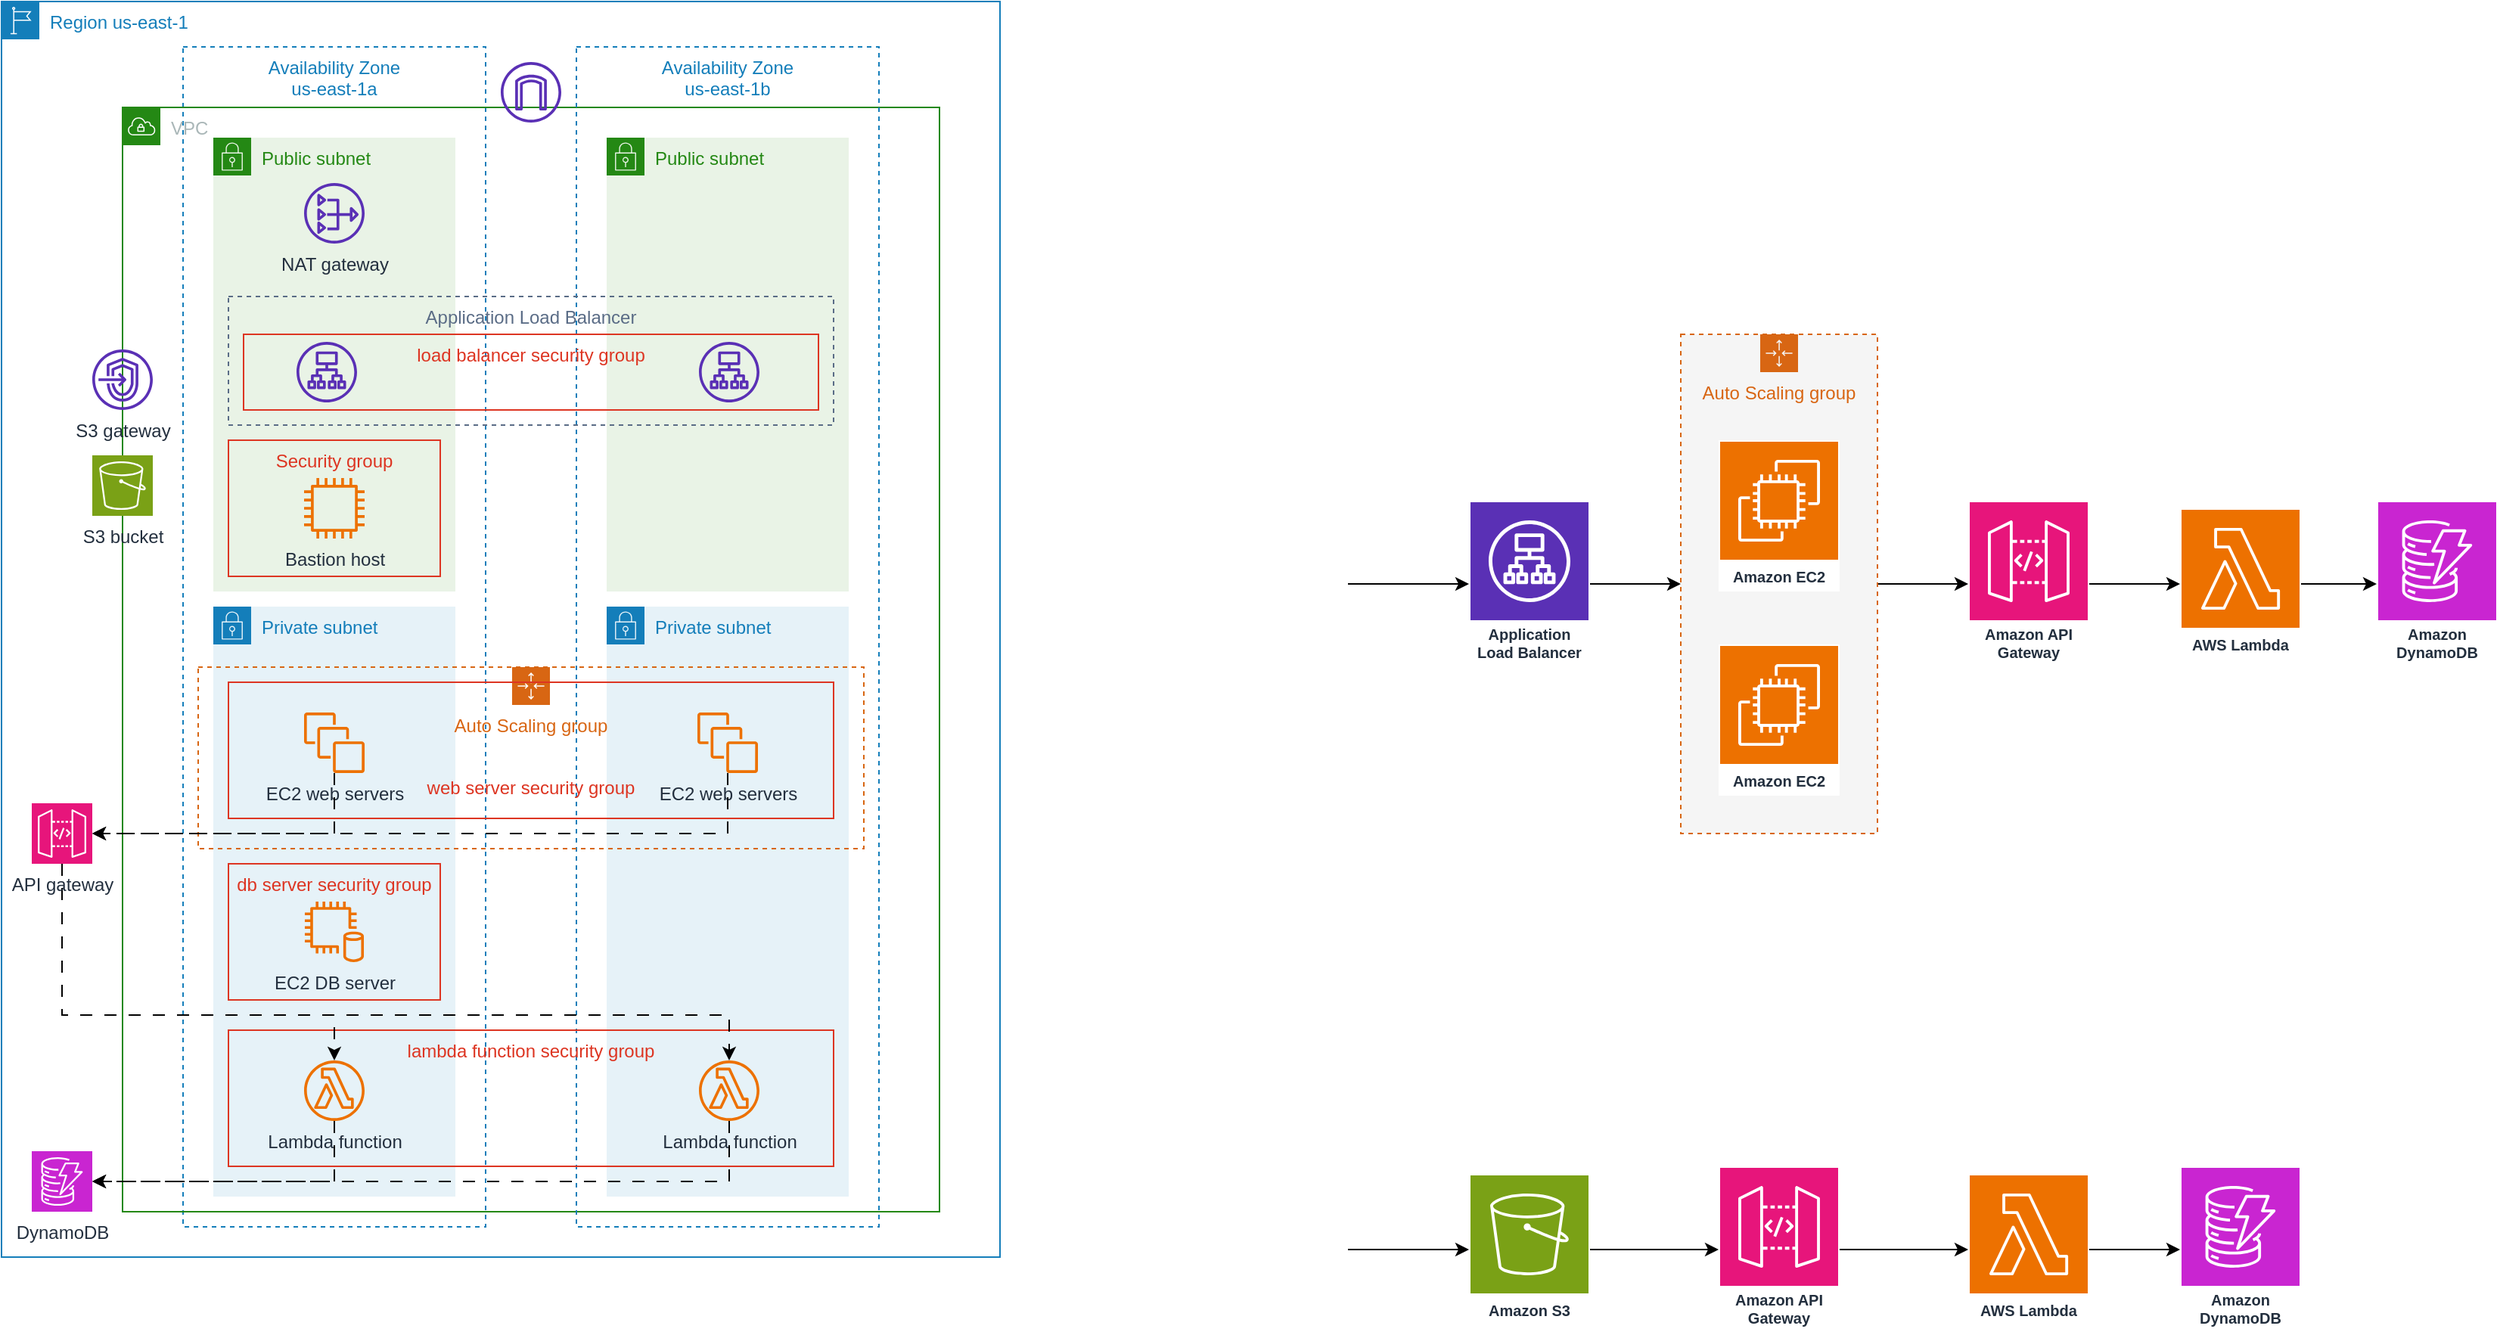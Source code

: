 <mxfile version="22.1.4" type="github">
  <diagram name="Page-1" id="oo4sw1ZovJsQ9x0L9Uaq">
    <mxGraphModel dx="1536" dy="880" grid="1" gridSize="10" guides="1" tooltips="1" connect="1" arrows="1" fold="1" page="1" pageScale="1" pageWidth="850" pageHeight="1100" math="0" shadow="0">
      <root>
        <mxCell id="0" />
        <mxCell id="1" parent="0" />
        <mxCell id="sCwukaSVy6SD4ue5wl9c-1" value="Region us-east-1" style="points=[[0,0],[0.25,0],[0.5,0],[0.75,0],[1,0],[1,0.25],[1,0.5],[1,0.75],[1,1],[0.75,1],[0.5,1],[0.25,1],[0,1],[0,0.75],[0,0.5],[0,0.25]];outlineConnect=0;gradientColor=none;html=1;whiteSpace=wrap;fontSize=12;fontStyle=0;shape=mxgraph.aws4.group;grIcon=mxgraph.aws4.group_region;strokeColor=#147EBA;fillColor=none;verticalAlign=top;align=left;spacingLeft=30;fontColor=#147EBA;dashed=0;" vertex="1" parent="1">
          <mxGeometry x="100" y="40" width="660" height="830" as="geometry" />
        </mxCell>
        <mxCell id="sCwukaSVy6SD4ue5wl9c-2" value="Availability Zone&#xa;us-east-1a" style="fillColor=none;strokeColor=#147EBA;dashed=1;verticalAlign=top;fontStyle=0;fontColor=#147EBA;" vertex="1" parent="1">
          <mxGeometry x="220" y="70" width="200" height="780" as="geometry" />
        </mxCell>
        <mxCell id="sCwukaSVy6SD4ue5wl9c-3" value="VPC" style="points=[[0,0],[0.25,0],[0.5,0],[0.75,0],[1,0],[1,0.25],[1,0.5],[1,0.75],[1,1],[0.75,1],[0.5,1],[0.25,1],[0,1],[0,0.75],[0,0.5],[0,0.25]];outlineConnect=0;gradientColor=none;html=1;whiteSpace=wrap;fontSize=12;fontStyle=0;shape=mxgraph.aws4.group;grIcon=mxgraph.aws4.group_vpc;strokeColor=#248814;fillColor=none;verticalAlign=top;align=left;spacingLeft=30;fontColor=#AAB7B8;dashed=0;" vertex="1" parent="1">
          <mxGeometry x="180" y="110" width="540" height="730" as="geometry" />
        </mxCell>
        <mxCell id="sCwukaSVy6SD4ue5wl9c-4" value="Availability Zone&#xa;us-east-1b" style="fillColor=none;strokeColor=#147EBA;dashed=1;verticalAlign=top;fontStyle=0;fontColor=#147EBA;" vertex="1" parent="1">
          <mxGeometry x="480" y="70" width="200" height="780" as="geometry" />
        </mxCell>
        <mxCell id="sCwukaSVy6SD4ue5wl9c-5" value="Private subnet" style="points=[[0,0],[0.25,0],[0.5,0],[0.75,0],[1,0],[1,0.25],[1,0.5],[1,0.75],[1,1],[0.75,1],[0.5,1],[0.25,1],[0,1],[0,0.75],[0,0.5],[0,0.25]];outlineConnect=0;gradientColor=none;html=1;whiteSpace=wrap;fontSize=12;fontStyle=0;shape=mxgraph.aws4.group;grIcon=mxgraph.aws4.group_security_group;grStroke=0;strokeColor=#147EBA;fillColor=#E6F2F8;verticalAlign=top;align=left;spacingLeft=30;fontColor=#147EBA;dashed=0;" vertex="1" parent="1">
          <mxGeometry x="500" y="440" width="160" height="390" as="geometry" />
        </mxCell>
        <mxCell id="sCwukaSVy6SD4ue5wl9c-6" value="Private subnet" style="points=[[0,0],[0.25,0],[0.5,0],[0.75,0],[1,0],[1,0.25],[1,0.5],[1,0.75],[1,1],[0.75,1],[0.5,1],[0.25,1],[0,1],[0,0.75],[0,0.5],[0,0.25]];outlineConnect=0;gradientColor=none;html=1;whiteSpace=wrap;fontSize=12;fontStyle=0;shape=mxgraph.aws4.group;grIcon=mxgraph.aws4.group_security_group;grStroke=0;strokeColor=#147EBA;fillColor=#E6F2F8;verticalAlign=top;align=left;spacingLeft=30;fontColor=#147EBA;dashed=0;" vertex="1" parent="1">
          <mxGeometry x="240" y="440" width="160" height="390" as="geometry" />
        </mxCell>
        <mxCell id="sCwukaSVy6SD4ue5wl9c-7" value="lambda function security group" style="fillColor=none;strokeColor=#DD3522;verticalAlign=top;fontStyle=0;fontColor=#DD3522;" vertex="1" parent="1">
          <mxGeometry x="250" y="720" width="400" height="90" as="geometry" />
        </mxCell>
        <mxCell id="sCwukaSVy6SD4ue5wl9c-8" value="db server security group" style="fillColor=none;strokeColor=#DD3522;verticalAlign=top;fontStyle=0;fontColor=#DD3522;" vertex="1" parent="1">
          <mxGeometry x="250" y="610" width="140" height="90" as="geometry" />
        </mxCell>
        <mxCell id="sCwukaSVy6SD4ue5wl9c-9" value="Auto Scaling group" style="points=[[0,0],[0.25,0],[0.5,0],[0.75,0],[1,0],[1,0.25],[1,0.5],[1,0.75],[1,1],[0.75,1],[0.5,1],[0.25,1],[0,1],[0,0.75],[0,0.5],[0,0.25]];outlineConnect=0;gradientColor=none;html=1;whiteSpace=wrap;fontSize=12;fontStyle=0;shape=mxgraph.aws4.groupCenter;grIcon=mxgraph.aws4.group_auto_scaling_group;grStroke=1;strokeColor=#D86613;fillColor=none;verticalAlign=top;align=center;fontColor=#D86613;dashed=1;spacingTop=25;" vertex="1" parent="1">
          <mxGeometry x="230" y="480" width="440" height="120" as="geometry" />
        </mxCell>
        <mxCell id="sCwukaSVy6SD4ue5wl9c-10" value="&#xa;&#xa;&#xa;&#xa;web server security group" style="fillColor=none;strokeColor=#DD3522;verticalAlign=top;fontStyle=0;fontColor=#DD3522;" vertex="1" parent="1">
          <mxGeometry x="250" y="490" width="400" height="90" as="geometry" />
        </mxCell>
        <mxCell id="sCwukaSVy6SD4ue5wl9c-11" value="Public subnet" style="points=[[0,0],[0.25,0],[0.5,0],[0.75,0],[1,0],[1,0.25],[1,0.5],[1,0.75],[1,1],[0.75,1],[0.5,1],[0.25,1],[0,1],[0,0.75],[0,0.5],[0,0.25]];outlineConnect=0;gradientColor=none;html=1;whiteSpace=wrap;fontSize=12;fontStyle=0;shape=mxgraph.aws4.group;grIcon=mxgraph.aws4.group_security_group;grStroke=0;strokeColor=#248814;fillColor=#E9F3E6;verticalAlign=top;align=left;spacingLeft=30;fontColor=#248814;dashed=0;" vertex="1" parent="1">
          <mxGeometry x="240" y="130" width="160" height="300" as="geometry" />
        </mxCell>
        <mxCell id="sCwukaSVy6SD4ue5wl9c-12" value="Public subnet" style="points=[[0,0],[0.25,0],[0.5,0],[0.75,0],[1,0],[1,0.25],[1,0.5],[1,0.75],[1,1],[0.75,1],[0.5,1],[0.25,1],[0,1],[0,0.75],[0,0.5],[0,0.25]];outlineConnect=0;gradientColor=none;html=1;whiteSpace=wrap;fontSize=12;fontStyle=0;shape=mxgraph.aws4.group;grIcon=mxgraph.aws4.group_security_group;grStroke=0;strokeColor=#248814;fillColor=#E9F3E6;verticalAlign=top;align=left;spacingLeft=30;fontColor=#248814;dashed=0;" vertex="1" parent="1">
          <mxGeometry x="500" y="130" width="160" height="300" as="geometry" />
        </mxCell>
        <mxCell id="sCwukaSVy6SD4ue5wl9c-13" value="S3 gateway" style="outlineConnect=0;fontColor=#232F3E;gradientColor=none;fillColor=#5A30B5;strokeColor=none;dashed=0;verticalLabelPosition=bottom;verticalAlign=top;align=center;html=1;fontSize=12;fontStyle=0;aspect=fixed;pointerEvents=1;shape=mxgraph.aws4.endpoints;" vertex="1" parent="1">
          <mxGeometry x="160" y="270" width="40" height="40" as="geometry" />
        </mxCell>
        <mxCell id="sCwukaSVy6SD4ue5wl9c-14" value="" style="outlineConnect=0;fontColor=#232F3E;gradientColor=none;fillColor=#5A30B5;strokeColor=none;dashed=0;verticalLabelPosition=bottom;verticalAlign=top;align=center;html=1;fontSize=12;fontStyle=0;aspect=fixed;pointerEvents=1;shape=mxgraph.aws4.application_load_balancer;" vertex="1" parent="1">
          <mxGeometry x="295" y="265" width="40" height="40" as="geometry" />
        </mxCell>
        <mxCell id="sCwukaSVy6SD4ue5wl9c-15" value="" style="outlineConnect=0;fontColor=#232F3E;gradientColor=none;fillColor=#5A30B5;strokeColor=none;dashed=0;verticalLabelPosition=bottom;verticalAlign=top;align=center;html=1;fontSize=12;fontStyle=0;aspect=fixed;pointerEvents=1;shape=mxgraph.aws4.application_load_balancer;" vertex="1" parent="1">
          <mxGeometry x="561" y="265" width="40" height="40" as="geometry" />
        </mxCell>
        <mxCell id="sCwukaSVy6SD4ue5wl9c-16" value="Application Load Balancer" style="fillColor=none;strokeColor=#5A6C86;dashed=1;verticalAlign=top;fontStyle=0;fontColor=#5A6C86;" vertex="1" parent="1">
          <mxGeometry x="250" y="235" width="400" height="85" as="geometry" />
        </mxCell>
        <mxCell id="sCwukaSVy6SD4ue5wl9c-17" value="EC2 DB server" style="sketch=0;outlineConnect=0;fontColor=#232F3E;gradientColor=none;fillColor=#ED7100;strokeColor=none;dashed=0;verticalLabelPosition=bottom;verticalAlign=top;align=center;html=1;fontSize=12;fontStyle=0;aspect=fixed;pointerEvents=1;shape=mxgraph.aws4.db_on_instance2;" vertex="1" parent="1">
          <mxGeometry x="300" y="635" width="40" height="40" as="geometry" />
        </mxCell>
        <mxCell id="sCwukaSVy6SD4ue5wl9c-18" value="S3 bucket" style="sketch=0;points=[[0,0,0],[0.25,0,0],[0.5,0,0],[0.75,0,0],[1,0,0],[0,1,0],[0.25,1,0],[0.5,1,0],[0.75,1,0],[1,1,0],[0,0.25,0],[0,0.5,0],[0,0.75,0],[1,0.25,0],[1,0.5,0],[1,0.75,0]];outlineConnect=0;fontColor=#232F3E;fillColor=#7AA116;strokeColor=#ffffff;dashed=0;verticalLabelPosition=bottom;verticalAlign=top;align=center;html=1;fontSize=12;fontStyle=0;aspect=fixed;shape=mxgraph.aws4.resourceIcon;resIcon=mxgraph.aws4.s3;" vertex="1" parent="1">
          <mxGeometry x="160" y="340" width="40" height="40" as="geometry" />
        </mxCell>
        <mxCell id="sCwukaSVy6SD4ue5wl9c-19" value="EC2 web servers" style="sketch=0;outlineConnect=0;fontColor=#232F3E;gradientColor=none;fillColor=#ED7100;strokeColor=none;dashed=0;verticalLabelPosition=bottom;verticalAlign=top;align=center;html=1;fontSize=12;fontStyle=0;aspect=fixed;pointerEvents=1;shape=mxgraph.aws4.instances;" vertex="1" parent="1">
          <mxGeometry x="300" y="510" width="40" height="40" as="geometry" />
        </mxCell>
        <mxCell id="sCwukaSVy6SD4ue5wl9c-20" value="EC2 web servers" style="sketch=0;outlineConnect=0;fontColor=#232F3E;gradientColor=none;fillColor=#ED7100;strokeColor=none;dashed=0;verticalLabelPosition=bottom;verticalAlign=top;align=center;html=1;fontSize=12;fontStyle=0;aspect=fixed;pointerEvents=1;shape=mxgraph.aws4.instances;" vertex="1" parent="1">
          <mxGeometry x="560" y="510" width="40" height="40" as="geometry" />
        </mxCell>
        <mxCell id="sCwukaSVy6SD4ue5wl9c-21" value="" style="outlineConnect=0;fontColor=#232F3E;gradientColor=none;fillColor=#5A30B5;strokeColor=none;dashed=0;verticalLabelPosition=bottom;verticalAlign=top;align=center;html=1;fontSize=12;fontStyle=0;aspect=fixed;pointerEvents=1;shape=mxgraph.aws4.internet_gateway;" vertex="1" parent="1">
          <mxGeometry x="430" y="80" width="40" height="40" as="geometry" />
        </mxCell>
        <mxCell id="sCwukaSVy6SD4ue5wl9c-22" value="load balancer security group" style="fillColor=none;strokeColor=#DD3522;verticalAlign=top;fontStyle=0;fontColor=#DD3522;" vertex="1" parent="1">
          <mxGeometry x="260" y="260" width="380" height="50" as="geometry" />
        </mxCell>
        <mxCell id="sCwukaSVy6SD4ue5wl9c-23" value="" style="group" vertex="1" connectable="0" parent="1">
          <mxGeometry x="250" y="330" width="140" height="90" as="geometry" />
        </mxCell>
        <mxCell id="sCwukaSVy6SD4ue5wl9c-24" value="Security group" style="fillColor=none;strokeColor=#DD3522;verticalAlign=top;fontStyle=0;fontColor=#DD3522;" vertex="1" parent="sCwukaSVy6SD4ue5wl9c-23">
          <mxGeometry width="140" height="90" as="geometry" />
        </mxCell>
        <mxCell id="sCwukaSVy6SD4ue5wl9c-25" value="Bastion host" style="sketch=0;outlineConnect=0;fontColor=#232F3E;gradientColor=none;fillColor=#ED7100;strokeColor=none;dashed=0;verticalLabelPosition=bottom;verticalAlign=top;align=center;html=1;fontSize=12;fontStyle=0;aspect=fixed;pointerEvents=1;shape=mxgraph.aws4.instance2;" vertex="1" parent="sCwukaSVy6SD4ue5wl9c-23">
          <mxGeometry x="50" y="25" width="40" height="40" as="geometry" />
        </mxCell>
        <mxCell id="sCwukaSVy6SD4ue5wl9c-26" value="NAT gateway" style="outlineConnect=0;fontColor=#232F3E;gradientColor=none;fillColor=#5A30B5;strokeColor=none;dashed=0;verticalLabelPosition=bottom;verticalAlign=top;align=center;html=1;fontSize=12;fontStyle=0;aspect=fixed;pointerEvents=1;shape=mxgraph.aws4.nat_gateway;" vertex="1" parent="1">
          <mxGeometry x="300" y="160" width="40" height="40" as="geometry" />
        </mxCell>
        <mxCell id="sCwukaSVy6SD4ue5wl9c-27" value="DynamoDB" style="sketch=0;points=[[0,0,0],[0.25,0,0],[0.5,0,0],[0.75,0,0],[1,0,0],[0,1,0],[0.25,1,0],[0.5,1,0],[0.75,1,0],[1,1,0],[0,0.25,0],[0,0.5,0],[0,0.75,0],[1,0.25,0],[1,0.5,0],[1,0.75,0]];outlineConnect=0;fontColor=#232F3E;fillColor=#C925D1;strokeColor=#ffffff;dashed=0;verticalLabelPosition=bottom;verticalAlign=top;align=center;html=1;fontSize=12;fontStyle=0;aspect=fixed;shape=mxgraph.aws4.resourceIcon;resIcon=mxgraph.aws4.dynamodb;" vertex="1" parent="1">
          <mxGeometry x="120" y="800" width="40" height="40" as="geometry" />
        </mxCell>
        <mxCell id="sCwukaSVy6SD4ue5wl9c-28" value="Lambda function" style="sketch=0;outlineConnect=0;fontColor=#232F3E;gradientColor=none;fillColor=#ED7100;strokeColor=none;dashed=0;verticalLabelPosition=bottom;verticalAlign=top;align=center;html=1;fontSize=12;fontStyle=0;aspect=fixed;pointerEvents=1;shape=mxgraph.aws4.lambda_function;" vertex="1" parent="1">
          <mxGeometry x="300" y="740" width="40" height="40" as="geometry" />
        </mxCell>
        <mxCell id="sCwukaSVy6SD4ue5wl9c-29" style="edgeStyle=orthogonalEdgeStyle;rounded=0;orthogonalLoop=1;jettySize=auto;html=1;dashed=1;dashPattern=8 8;" edge="1" parent="1" source="sCwukaSVy6SD4ue5wl9c-30" target="sCwukaSVy6SD4ue5wl9c-27">
          <mxGeometry relative="1" as="geometry">
            <Array as="points">
              <mxPoint x="581" y="820" />
              <mxPoint x="140" y="820" />
            </Array>
          </mxGeometry>
        </mxCell>
        <mxCell id="sCwukaSVy6SD4ue5wl9c-30" value="Lambda function" style="sketch=0;outlineConnect=0;fontColor=#232F3E;gradientColor=none;fillColor=#ED7100;strokeColor=none;dashed=0;verticalLabelPosition=bottom;verticalAlign=top;align=center;html=1;fontSize=12;fontStyle=0;aspect=fixed;pointerEvents=1;shape=mxgraph.aws4.lambda_function;" vertex="1" parent="1">
          <mxGeometry x="561" y="740" width="40" height="40" as="geometry" />
        </mxCell>
        <mxCell id="sCwukaSVy6SD4ue5wl9c-31" style="edgeStyle=elbowEdgeStyle;rounded=0;orthogonalLoop=1;jettySize=auto;html=1;elbow=vertical;dashed=1;dashPattern=8 8;" edge="1" parent="1" source="sCwukaSVy6SD4ue5wl9c-33" target="sCwukaSVy6SD4ue5wl9c-28">
          <mxGeometry relative="1" as="geometry">
            <Array as="points">
              <mxPoint x="240" y="710" />
            </Array>
          </mxGeometry>
        </mxCell>
        <mxCell id="sCwukaSVy6SD4ue5wl9c-32" style="edgeStyle=orthogonalEdgeStyle;rounded=0;orthogonalLoop=1;jettySize=auto;html=1;dashed=1;dashPattern=8 8;" edge="1" parent="1" source="sCwukaSVy6SD4ue5wl9c-33" target="sCwukaSVy6SD4ue5wl9c-30">
          <mxGeometry relative="1" as="geometry">
            <Array as="points">
              <mxPoint x="140" y="710" />
              <mxPoint x="581" y="710" />
            </Array>
          </mxGeometry>
        </mxCell>
        <mxCell id="sCwukaSVy6SD4ue5wl9c-33" value="API gateway" style="sketch=0;points=[[0,0,0],[0.25,0,0],[0.5,0,0],[0.75,0,0],[1,0,0],[0,1,0],[0.25,1,0],[0.5,1,0],[0.75,1,0],[1,1,0],[0,0.25,0],[0,0.5,0],[0,0.75,0],[1,0.25,0],[1,0.5,0],[1,0.75,0]];outlineConnect=0;fontColor=#232F3E;fillColor=#E7157B;strokeColor=#ffffff;dashed=0;verticalLabelPosition=bottom;verticalAlign=top;align=center;html=1;fontSize=12;fontStyle=0;aspect=fixed;shape=mxgraph.aws4.resourceIcon;resIcon=mxgraph.aws4.api_gateway;" vertex="1" parent="1">
          <mxGeometry x="120" y="570" width="40" height="40" as="geometry" />
        </mxCell>
        <mxCell id="sCwukaSVy6SD4ue5wl9c-34" style="edgeStyle=orthogonalEdgeStyle;rounded=0;orthogonalLoop=1;jettySize=auto;html=1;dashed=1;dashPattern=8 8;" edge="1" parent="1" source="sCwukaSVy6SD4ue5wl9c-28" target="sCwukaSVy6SD4ue5wl9c-27">
          <mxGeometry relative="1" as="geometry">
            <mxPoint x="140" y="830" as="targetPoint" />
            <Array as="points">
              <mxPoint x="320" y="820" />
              <mxPoint x="140" y="820" />
            </Array>
          </mxGeometry>
        </mxCell>
        <mxCell id="sCwukaSVy6SD4ue5wl9c-35" style="edgeStyle=elbowEdgeStyle;rounded=0;orthogonalLoop=1;jettySize=auto;html=1;entryX=1;entryY=0.5;entryDx=0;entryDy=0;entryPerimeter=0;dashed=1;dashPattern=8 8;elbow=vertical;" edge="1" parent="1" source="sCwukaSVy6SD4ue5wl9c-19" target="sCwukaSVy6SD4ue5wl9c-33">
          <mxGeometry relative="1" as="geometry">
            <Array as="points">
              <mxPoint x="240" y="590" />
            </Array>
          </mxGeometry>
        </mxCell>
        <mxCell id="sCwukaSVy6SD4ue5wl9c-36" style="edgeStyle=elbowEdgeStyle;rounded=0;orthogonalLoop=1;jettySize=auto;html=1;entryX=1;entryY=0.5;entryDx=0;entryDy=0;entryPerimeter=0;dashed=1;dashPattern=8 8;elbow=vertical;" edge="1" parent="1" source="sCwukaSVy6SD4ue5wl9c-20" target="sCwukaSVy6SD4ue5wl9c-33">
          <mxGeometry relative="1" as="geometry">
            <Array as="points">
              <mxPoint x="370" y="590" />
            </Array>
          </mxGeometry>
        </mxCell>
        <mxCell id="sCwukaSVy6SD4ue5wl9c-65" style="edgeStyle=orthogonalEdgeStyle;rounded=0;orthogonalLoop=1;jettySize=auto;html=1;" edge="1" parent="1" source="sCwukaSVy6SD4ue5wl9c-41" target="sCwukaSVy6SD4ue5wl9c-48">
          <mxGeometry relative="1" as="geometry" />
        </mxCell>
        <mxCell id="sCwukaSVy6SD4ue5wl9c-41" value="" style="shape=image;html=1;verticalAlign=top;verticalLabelPosition=bottom;labelBackgroundColor=#ffffff;imageAspect=0;aspect=fixed;image=https://cdn0.iconfinder.com/data/icons/job-seeker/256/laptop_job_seeker_employee_unemployee_work_1-128.png;imageBackground=none;imageBorder=none;" vertex="1" parent="1">
          <mxGeometry x="910" y="385" width="80" height="80" as="geometry" />
        </mxCell>
        <mxCell id="sCwukaSVy6SD4ue5wl9c-66" style="edgeStyle=orthogonalEdgeStyle;rounded=0;orthogonalLoop=1;jettySize=auto;html=1;" edge="1" parent="1" source="sCwukaSVy6SD4ue5wl9c-48" target="sCwukaSVy6SD4ue5wl9c-50">
          <mxGeometry relative="1" as="geometry" />
        </mxCell>
        <mxCell id="sCwukaSVy6SD4ue5wl9c-48" value="Application Load Balancer" style="sketch=0;outlineConnect=0;fontColor=#232F3E;gradientColor=none;strokeColor=#ffffff;fillColor=#5A30B5;dashed=0;verticalLabelPosition=middle;verticalAlign=bottom;align=center;html=1;whiteSpace=wrap;fontSize=10;fontStyle=1;spacing=3;shape=mxgraph.aws4.productIcon;prIcon=mxgraph.aws4.application_load_balancer;" vertex="1" parent="1">
          <mxGeometry x="1070" y="370" width="80" height="110" as="geometry" />
        </mxCell>
        <mxCell id="sCwukaSVy6SD4ue5wl9c-67" style="edgeStyle=orthogonalEdgeStyle;rounded=0;orthogonalLoop=1;jettySize=auto;html=1;" edge="1" parent="1" source="sCwukaSVy6SD4ue5wl9c-50" target="sCwukaSVy6SD4ue5wl9c-53">
          <mxGeometry relative="1" as="geometry" />
        </mxCell>
        <mxCell id="sCwukaSVy6SD4ue5wl9c-50" value="Auto Scaling group" style="points=[[0,0],[0.25,0],[0.5,0],[0.75,0],[1,0],[1,0.25],[1,0.5],[1,0.75],[1,1],[0.75,1],[0.5,1],[0.25,1],[0,1],[0,0.75],[0,0.5],[0,0.25]];outlineConnect=0;gradientColor=none;html=1;whiteSpace=wrap;fontSize=12;fontStyle=0;container=1;pointerEvents=0;collapsible=0;recursiveResize=0;shape=mxgraph.aws4.groupCenter;grIcon=mxgraph.aws4.group_auto_scaling_group;grStroke=1;strokeColor=#D86613;fillColor=#F5F5F5;verticalAlign=top;align=center;fontColor=#D86613;dashed=1;spacingTop=25;" vertex="1" parent="1">
          <mxGeometry x="1210" y="260" width="130" height="330" as="geometry" />
        </mxCell>
        <mxCell id="sCwukaSVy6SD4ue5wl9c-47" value="Amazon EC2" style="sketch=0;outlineConnect=0;fontColor=#232F3E;gradientColor=none;strokeColor=#ffffff;fillColor=#ED7100;dashed=0;verticalLabelPosition=middle;verticalAlign=bottom;align=center;html=1;whiteSpace=wrap;fontSize=10;fontStyle=1;spacing=3;shape=mxgraph.aws4.productIcon;prIcon=mxgraph.aws4.ec2;aspect=fixed;noLabel=0;container=0;backgroundOutline=0;comic=0;" vertex="1" parent="sCwukaSVy6SD4ue5wl9c-50">
          <mxGeometry x="25" y="205" width="80" height="100" as="geometry">
            <mxRectangle x="25" y="265" width="100" height="30" as="alternateBounds" />
          </mxGeometry>
        </mxCell>
        <mxCell id="sCwukaSVy6SD4ue5wl9c-46" value="Amazon EC2" style="sketch=0;outlineConnect=0;fontColor=#232F3E;gradientColor=none;strokeColor=#ffffff;fillColor=#ED7100;dashed=0;verticalLabelPosition=middle;verticalAlign=bottom;align=center;html=1;whiteSpace=wrap;fontSize=10;fontStyle=1;spacing=3;shape=mxgraph.aws4.productIcon;prIcon=mxgraph.aws4.ec2;aspect=fixed;perimeterSpacing=0;" vertex="1" parent="sCwukaSVy6SD4ue5wl9c-50">
          <mxGeometry x="25" y="70" width="80" height="100" as="geometry" />
        </mxCell>
        <mxCell id="sCwukaSVy6SD4ue5wl9c-69" style="edgeStyle=orthogonalEdgeStyle;rounded=0;orthogonalLoop=1;jettySize=auto;html=1;" edge="1" parent="1" source="sCwukaSVy6SD4ue5wl9c-52" target="sCwukaSVy6SD4ue5wl9c-55">
          <mxGeometry relative="1" as="geometry" />
        </mxCell>
        <mxCell id="sCwukaSVy6SD4ue5wl9c-52" value="AWS Lambda" style="sketch=0;outlineConnect=0;fontColor=#232F3E;gradientColor=none;strokeColor=#ffffff;fillColor=#ED7100;dashed=0;verticalLabelPosition=middle;verticalAlign=bottom;align=center;html=1;whiteSpace=wrap;fontSize=10;fontStyle=1;spacing=3;shape=mxgraph.aws4.productIcon;prIcon=mxgraph.aws4.lambda;" vertex="1" parent="1">
          <mxGeometry x="1540" y="375" width="80" height="100" as="geometry" />
        </mxCell>
        <mxCell id="sCwukaSVy6SD4ue5wl9c-68" style="edgeStyle=orthogonalEdgeStyle;rounded=0;orthogonalLoop=1;jettySize=auto;html=1;" edge="1" parent="1" source="sCwukaSVy6SD4ue5wl9c-53" target="sCwukaSVy6SD4ue5wl9c-52">
          <mxGeometry relative="1" as="geometry" />
        </mxCell>
        <mxCell id="sCwukaSVy6SD4ue5wl9c-53" value="Amazon API Gateway" style="sketch=0;outlineConnect=0;fontColor=#232F3E;gradientColor=none;strokeColor=#ffffff;fillColor=#E7157B;dashed=0;verticalLabelPosition=middle;verticalAlign=bottom;align=center;html=1;whiteSpace=wrap;fontSize=10;fontStyle=1;spacing=3;shape=mxgraph.aws4.productIcon;prIcon=mxgraph.aws4.api_gateway;" vertex="1" parent="1">
          <mxGeometry x="1400" y="370" width="80" height="110" as="geometry" />
        </mxCell>
        <mxCell id="sCwukaSVy6SD4ue5wl9c-55" value="Amazon DynamoDB" style="sketch=0;outlineConnect=0;fontColor=#232F3E;gradientColor=none;strokeColor=#ffffff;fillColor=#C925D1;dashed=0;verticalLabelPosition=middle;verticalAlign=bottom;align=center;html=1;whiteSpace=wrap;fontSize=10;fontStyle=1;spacing=3;shape=mxgraph.aws4.productIcon;prIcon=mxgraph.aws4.dynamodb;" vertex="1" parent="1">
          <mxGeometry x="1670" y="370" width="80" height="110" as="geometry" />
        </mxCell>
        <mxCell id="sCwukaSVy6SD4ue5wl9c-70" style="edgeStyle=orthogonalEdgeStyle;rounded=0;orthogonalLoop=1;jettySize=auto;html=1;" edge="1" parent="1" source="sCwukaSVy6SD4ue5wl9c-56" target="sCwukaSVy6SD4ue5wl9c-64">
          <mxGeometry relative="1" as="geometry" />
        </mxCell>
        <mxCell id="sCwukaSVy6SD4ue5wl9c-56" value="" style="shape=image;html=1;verticalAlign=top;verticalLabelPosition=bottom;labelBackgroundColor=#ffffff;imageAspect=0;aspect=fixed;image=https://cdn0.iconfinder.com/data/icons/job-seeker/256/laptop_job_seeker_employee_unemployee_work_1-128.png;imageBackground=none;imageBorder=none;" vertex="1" parent="1">
          <mxGeometry x="910" y="825" width="80" height="80" as="geometry" />
        </mxCell>
        <mxCell id="sCwukaSVy6SD4ue5wl9c-73" style="edgeStyle=orthogonalEdgeStyle;rounded=0;orthogonalLoop=1;jettySize=auto;html=1;" edge="1" parent="1" source="sCwukaSVy6SD4ue5wl9c-61" target="sCwukaSVy6SD4ue5wl9c-63">
          <mxGeometry relative="1" as="geometry" />
        </mxCell>
        <mxCell id="sCwukaSVy6SD4ue5wl9c-61" value="AWS Lambda" style="sketch=0;outlineConnect=0;fontColor=#232F3E;gradientColor=none;strokeColor=#ffffff;fillColor=#ED7100;dashed=0;verticalLabelPosition=middle;verticalAlign=bottom;align=center;html=1;whiteSpace=wrap;fontSize=10;fontStyle=1;spacing=3;shape=mxgraph.aws4.productIcon;prIcon=mxgraph.aws4.lambda;" vertex="1" parent="1">
          <mxGeometry x="1400" y="815" width="80" height="100" as="geometry" />
        </mxCell>
        <mxCell id="sCwukaSVy6SD4ue5wl9c-72" style="edgeStyle=orthogonalEdgeStyle;rounded=0;orthogonalLoop=1;jettySize=auto;html=1;" edge="1" parent="1" source="sCwukaSVy6SD4ue5wl9c-62" target="sCwukaSVy6SD4ue5wl9c-61">
          <mxGeometry relative="1" as="geometry" />
        </mxCell>
        <mxCell id="sCwukaSVy6SD4ue5wl9c-62" value="Amazon API Gateway" style="sketch=0;outlineConnect=0;fontColor=#232F3E;gradientColor=none;strokeColor=#ffffff;fillColor=#E7157B;dashed=0;verticalLabelPosition=middle;verticalAlign=bottom;align=center;html=1;whiteSpace=wrap;fontSize=10;fontStyle=1;spacing=3;shape=mxgraph.aws4.productIcon;prIcon=mxgraph.aws4.api_gateway;" vertex="1" parent="1">
          <mxGeometry x="1235" y="810" width="80" height="110" as="geometry" />
        </mxCell>
        <mxCell id="sCwukaSVy6SD4ue5wl9c-63" value="Amazon DynamoDB" style="sketch=0;outlineConnect=0;fontColor=#232F3E;gradientColor=none;strokeColor=#ffffff;fillColor=#C925D1;dashed=0;verticalLabelPosition=middle;verticalAlign=bottom;align=center;html=1;whiteSpace=wrap;fontSize=10;fontStyle=1;spacing=3;shape=mxgraph.aws4.productIcon;prIcon=mxgraph.aws4.dynamodb;" vertex="1" parent="1">
          <mxGeometry x="1540" y="810" width="80" height="110" as="geometry" />
        </mxCell>
        <mxCell id="sCwukaSVy6SD4ue5wl9c-71" style="edgeStyle=orthogonalEdgeStyle;rounded=0;orthogonalLoop=1;jettySize=auto;html=1;" edge="1" parent="1" source="sCwukaSVy6SD4ue5wl9c-64" target="sCwukaSVy6SD4ue5wl9c-62">
          <mxGeometry relative="1" as="geometry" />
        </mxCell>
        <mxCell id="sCwukaSVy6SD4ue5wl9c-64" value="Amazon S3" style="sketch=0;outlineConnect=0;fontColor=#232F3E;gradientColor=none;strokeColor=#ffffff;fillColor=#7AA116;dashed=0;verticalLabelPosition=middle;verticalAlign=bottom;align=center;html=1;whiteSpace=wrap;fontSize=10;fontStyle=1;spacing=3;shape=mxgraph.aws4.productIcon;prIcon=mxgraph.aws4.s3;" vertex="1" parent="1">
          <mxGeometry x="1070" y="815" width="80" height="100" as="geometry" />
        </mxCell>
      </root>
    </mxGraphModel>
  </diagram>
</mxfile>
